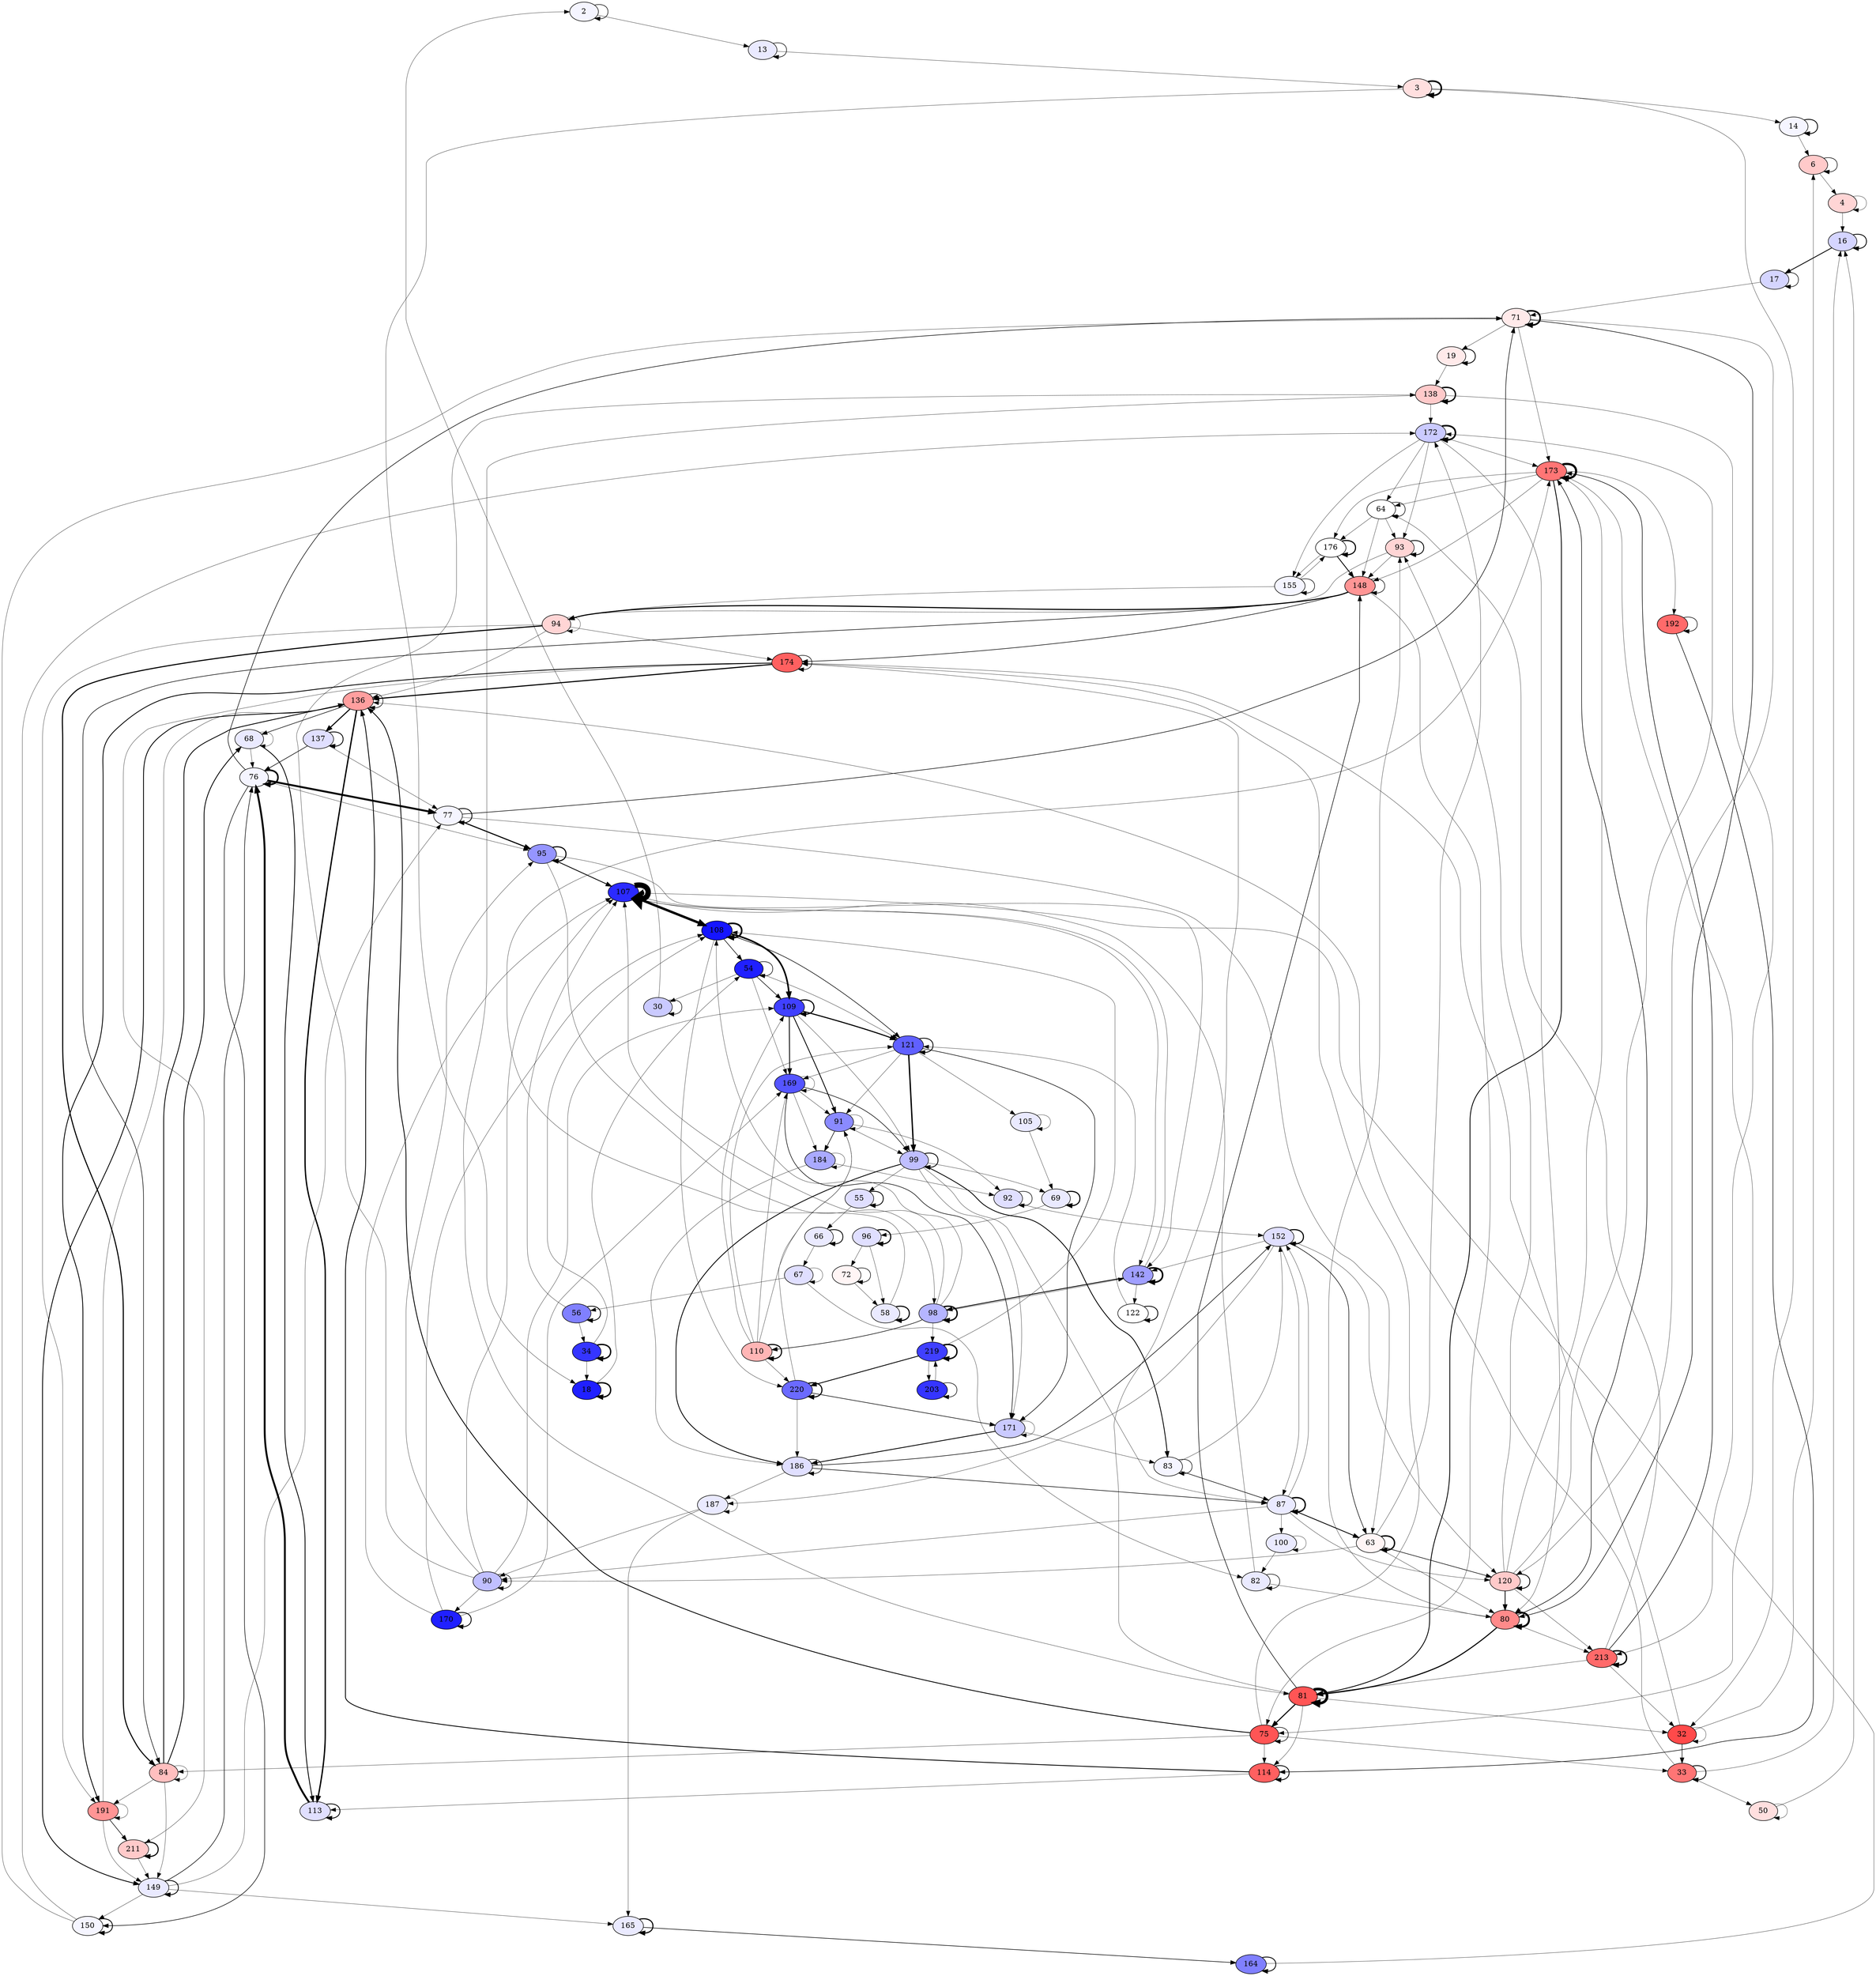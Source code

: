 digraph cluster_0 {
	graph [page="8.5,11",
		ratio=compress,
		size="100,100"
	];
	2	 [color=black,
		fillcolor="0.667,0.042,1.000",
		fontcolor=black,
		style=filled];
	2 -> 2	 [penwidth=1.000];
	13	 [color=black,
		fillcolor="0.667,0.083,1.000",
		fontcolor=black,
		style=filled];
	2 -> 13	 [penwidth=0.500];
	3	 [color=black,
		fillcolor="0.000,0.125,1.000",
		fontcolor=black,
		style=filled];
	3 -> 3	 [penwidth=3.000];
	14	 [color=black,
		fillcolor="0.667,0.042,1.000",
		fontcolor=black,
		style=filled];
	3 -> 14	 [penwidth=0.500];
	18	 [color=black,
		fillcolor="0.667,0.875,1.000",
		fontcolor=black,
		style=filled];
	3 -> 18	 [penwidth=0.500];
	32	 [color=black,
		fillcolor="0.000,0.708,1.000",
		fontcolor=black,
		style=filled];
	3 -> 32	 [penwidth=0.500];
	4	 [color=black,
		fillcolor="0.000,0.167,1.000",
		fontcolor=black,
		style=filled];
	4 -> 4	 [penwidth=0.500];
	16	 [color=black,
		fillcolor="0.667,0.167,1.000",
		fontcolor=black,
		style=filled];
	4 -> 16	 [penwidth=0.500];
	6	 [color=black,
		fillcolor="0.000,0.208,1.000",
		fontcolor=black,
		style=filled];
	6 -> 4	 [penwidth=0.500];
	6 -> 6	 [penwidth=1.000];
	13 -> 3	 [penwidth=0.500];
	13 -> 13	 [penwidth=1.000];
	14 -> 6	 [penwidth=0.500];
	14 -> 14	 [penwidth=1.500];
	16 -> 16	 [penwidth=1.500];
	17	 [color=black,
		fillcolor="0.667,0.167,1.000",
		fontcolor=black,
		style=filled];
	16 -> 17	 [penwidth=1.500];
	17 -> 17	 [penwidth=1.000];
	71	 [color=black,
		fillcolor="0.000,0.083,1.000",
		fontcolor=black,
		style=filled];
	17 -> 71	 [penwidth=0.500];
	18 -> 18	 [penwidth=2.500];
	54	 [color=black,
		fillcolor="0.667,0.875,1.000",
		fontcolor=black,
		style=filled];
	18 -> 54	 [penwidth=0.500];
	19	 [color=black,
		fillcolor="0.000,0.083,1.000",
		fontcolor=black,
		style=filled];
	19 -> 19	 [penwidth=1.500];
	138	 [color=black,
		fillcolor="0.000,0.208,1.000",
		fontcolor=black,
		style=filled];
	19 -> 138	 [penwidth=0.500];
	30	 [color=black,
		fillcolor="0.667,0.208,1.000",
		fontcolor=black,
		style=filled];
	30 -> 2	 [penwidth=0.500];
	30 -> 30	 [penwidth=1.000];
	32 -> 6	 [penwidth=0.500];
	32 -> 32	 [penwidth=0.500];
	33	 [color=black,
		fillcolor="0.000,0.542,1.000",
		fontcolor=black,
		style=filled];
	32 -> 33	 [penwidth=1.000];
	174	 [color=black,
		fillcolor="0.000,0.625,1.000",
		fontcolor=black,
		style=filled];
	32 -> 174	 [penwidth=0.500];
	33 -> 16	 [penwidth=0.500];
	33 -> 33	 [penwidth=1.500];
	50	 [color=black,
		fillcolor="0.000,0.125,1.000",
		fontcolor=black,
		style=filled];
	33 -> 50	 [penwidth=0.500];
	136	 [color=black,
		fillcolor="0.000,0.375,1.000",
		fontcolor=black,
		style=filled];
	33 -> 136	 [penwidth=0.500];
	34	 [color=black,
		fillcolor="0.667,0.792,1.000",
		fontcolor=black,
		style=filled];
	34 -> 18	 [penwidth=0.500];
	34 -> 34	 [penwidth=2.500];
	108	 [color=black,
		fillcolor="0.667,0.917,1.000",
		fontcolor=black,
		style=filled];
	34 -> 108	 [penwidth=0.500];
	50 -> 16	 [penwidth=0.500];
	50 -> 50	 [penwidth=0.500];
	54 -> 30	 [penwidth=0.500];
	54 -> 54	 [penwidth=1.000];
	109	 [color=black,
		fillcolor="0.667,0.750,1.000",
		fontcolor=black,
		style=filled];
	54 -> 109	 [penwidth=1.000];
	121	 [color=black,
		fillcolor="0.667,0.625,1.000",
		fontcolor=black,
		style=filled];
	54 -> 121	 [penwidth=0.500];
	169	 [color=black,
		fillcolor="0.667,0.667,1.000",
		fontcolor=black,
		style=filled];
	54 -> 169	 [penwidth=0.500];
	55	 [color=black,
		fillcolor="0.667,0.125,1.000",
		fontcolor=black,
		style=filled];
	55 -> 55	 [penwidth=1.500];
	66	 [color=black,
		fillcolor="0.667,0.083,1.000",
		fontcolor=black,
		style=filled];
	55 -> 66	 [penwidth=0.500];
	56	 [color=black,
		fillcolor="0.667,0.500,1.000",
		fontcolor=black,
		style=filled];
	56 -> 34	 [penwidth=0.500];
	56 -> 56	 [penwidth=1.500];
	107	 [color=black,
		fillcolor="0.667,0.833,1.000",
		fontcolor=black,
		style=filled];
	56 -> 107	 [penwidth=0.500];
	58	 [color=black,
		fillcolor="0.667,0.083,1.000",
		fontcolor=black,
		style=filled];
	58 -> 58	 [penwidth=2.000];
	173	 [color=black,
		fillcolor="0.000,0.542,1.000",
		fontcolor=black,
		style=filled];
	58 -> 173	 [penwidth=0.500];
	63	 [color=black,
		fillcolor="0.000,0.042,1.000",
		fontcolor=black,
		style=filled];
	63 -> 63	 [penwidth=2.500];
	80	 [color=black,
		fillcolor="0.000,0.458,1.000",
		fontcolor=black,
		style=filled];
	63 -> 80	 [penwidth=0.500];
	90	 [color=black,
		fillcolor="0.667,0.250,1.000",
		fontcolor=black,
		style=filled];
	63 -> 90	 [penwidth=0.500];
	120	 [color=black,
		fillcolor="0.000,0.208,1.000",
		fontcolor=black,
		style=filled];
	63 -> 120	 [penwidth=1.000];
	172	 [color=black,
		fillcolor="0.667,0.208,1.000",
		fontcolor=black,
		style=filled];
	63 -> 172	 [penwidth=0.500];
	64	 [color=black,
		fillcolor="0.000,0.000,1.000",
		fontcolor=black,
		style=filled];
	64 -> 64	 [penwidth=1.000];
	93	 [color=black,
		fillcolor="0.000,0.167,1.000",
		fontcolor=black,
		style=filled];
	64 -> 93	 [penwidth=0.500];
	148	 [color=black,
		fillcolor="0.000,0.417,1.000",
		fontcolor=black,
		style=filled];
	64 -> 148	 [penwidth=0.500];
	176	 [color=black,
		fillcolor="0.000,0.000,1.000",
		fontcolor=black,
		style=filled];
	64 -> 176	 [penwidth=0.500];
	66 -> 66	 [penwidth=1.500];
	67	 [color=black,
		fillcolor="0.667,0.125,1.000",
		fontcolor=black,
		style=filled];
	66 -> 67	 [penwidth=0.500];
	67 -> 56	 [penwidth=0.500];
	67 -> 67	 [penwidth=0.500];
	82	 [color=black,
		fillcolor="0.667,0.083,1.000",
		fontcolor=black,
		style=filled];
	67 -> 82	 [penwidth=0.500];
	68	 [color=black,
		fillcolor="0.667,0.083,1.000",
		fontcolor=black,
		style=filled];
	68 -> 68	 [penwidth=0.500];
	76	 [color=black,
		fillcolor="0.667,0.042,1.000",
		fontcolor=black,
		style=filled];
	68 -> 76	 [penwidth=0.500];
	113	 [color=black,
		fillcolor="0.667,0.125,1.000",
		fontcolor=black,
		style=filled];
	68 -> 113	 [penwidth=1.500];
	69	 [color=black,
		fillcolor="0.667,0.083,1.000",
		fontcolor=black,
		style=filled];
	69 -> 69	 [penwidth=2.000];
	96	 [color=black,
		fillcolor="0.667,0.125,1.000",
		fontcolor=black,
		style=filled];
	69 -> 96	 [penwidth=0.500];
	71 -> 19	 [penwidth=0.500];
	71 -> 71	 [penwidth=3.000];
	71 -> 80	 [penwidth=1.000];
	71 -> 120	 [penwidth=0.500];
	71 -> 173	 [penwidth=0.500];
	72	 [color=black,
		fillcolor="0.000,0.042,1.000",
		fontcolor=black,
		style=filled];
	72 -> 58	 [penwidth=0.500];
	72 -> 72	 [penwidth=1.000];
	75	 [color=black,
		fillcolor="0.000,0.667,1.000",
		fontcolor=black,
		style=filled];
	75 -> 33	 [penwidth=0.500];
	75 -> 75	 [penwidth=1.000];
	84	 [color=black,
		fillcolor="0.000,0.250,1.000",
		fontcolor=black,
		style=filled];
	75 -> 84	 [penwidth=0.500];
	114	 [color=black,
		fillcolor="0.000,0.625,1.000",
		fontcolor=black,
		style=filled];
	75 -> 114	 [penwidth=0.500];
	75 -> 136	 [penwidth=1.500];
	75 -> 174	 [penwidth=0.500];
	76 -> 71	 [penwidth=1.000];
	76 -> 76	 [penwidth=3.000];
	77	 [color=black,
		fillcolor="0.667,0.042,1.000",
		fontcolor=black,
		style=filled];
	76 -> 77	 [penwidth=3.500];
	95	 [color=black,
		fillcolor="0.667,0.417,1.000",
		fontcolor=black,
		style=filled];
	76 -> 95	 [penwidth=0.500];
	150	 [color=black,
		fillcolor="0.667,0.042,1.000",
		fontcolor=black,
		style=filled];
	76 -> 150	 [penwidth=1.000];
	77 -> 63	 [penwidth=0.500];
	77 -> 71	 [penwidth=1.000];
	77 -> 77	 [penwidth=1.500];
	77 -> 95	 [penwidth=2.000];
	80 -> 80	 [penwidth=3.500];
	81	 [color=black,
		fillcolor="0.000,0.667,1.000",
		fontcolor=black,
		style=filled];
	80 -> 81	 [penwidth=2.000];
	80 -> 93	 [penwidth=0.500];
	80 -> 173	 [penwidth=1.000];
	213	 [color=black,
		fillcolor="0.000,0.583,1.000",
		fontcolor=black,
		style=filled];
	80 -> 213	 [penwidth=0.500];
	81 -> 32	 [penwidth=0.500];
	81 -> 75	 [penwidth=2.000];
	81 -> 81	 [penwidth=5.000];
	81 -> 114	 [penwidth=0.500];
	81 -> 148	 [penwidth=1.000];
	81 -> 174	 [penwidth=0.500];
	82 -> 80	 [penwidth=0.500];
	82 -> 82	 [penwidth=1.000];
	82 -> 107	 [penwidth=0.500];
	83	 [color=black,
		fillcolor="0.667,0.042,1.000",
		fontcolor=black,
		style=filled];
	83 -> 83	 [penwidth=1.000];
	87	 [color=black,
		fillcolor="0.667,0.083,1.000",
		fontcolor=black,
		style=filled];
	83 -> 87	 [penwidth=1.000];
	152	 [color=black,
		fillcolor="0.667,0.125,1.000",
		fontcolor=black,
		style=filled];
	83 -> 152	 [penwidth=0.500];
	84 -> 68	 [penwidth=1.500];
	84 -> 84	 [penwidth=0.500];
	84 -> 136	 [penwidth=1.500];
	149	 [color=black,
		fillcolor="0.667,0.083,1.000",
		fontcolor=black,
		style=filled];
	84 -> 149	 [penwidth=0.500];
	191	 [color=black,
		fillcolor="0.000,0.417,1.000",
		fontcolor=black,
		style=filled];
	84 -> 191	 [penwidth=0.500];
	87 -> 63	 [penwidth=1.500];
	87 -> 87	 [penwidth=2.500];
	87 -> 90	 [penwidth=0.500];
	100	 [color=black,
		fillcolor="0.667,0.083,1.000",
		fontcolor=black,
		style=filled];
	87 -> 100	 [penwidth=0.500];
	87 -> 120	 [penwidth=0.500];
	87 -> 152	 [penwidth=0.500];
	90 -> 90	 [penwidth=1.000];
	90 -> 95	 [penwidth=0.500];
	90 -> 107	 [penwidth=0.500];
	90 -> 109	 [penwidth=0.500];
	90 -> 138	 [penwidth=0.500];
	170	 [color=black,
		fillcolor="0.667,0.875,1.000",
		fontcolor=black,
		style=filled];
	90 -> 170	 [penwidth=0.500];
	91	 [color=black,
		fillcolor="0.667,0.458,1.000",
		fontcolor=black,
		style=filled];
	91 -> 91	 [penwidth=0.500];
	92	 [color=black,
		fillcolor="0.667,0.125,1.000",
		fontcolor=black,
		style=filled];
	91 -> 92	 [penwidth=0.500];
	99	 [color=black,
		fillcolor="0.667,0.250,1.000",
		fontcolor=black,
		style=filled];
	91 -> 99	 [penwidth=0.500];
	184	 [color=black,
		fillcolor="0.667,0.333,1.000",
		fontcolor=black,
		style=filled];
	91 -> 184	 [penwidth=1.000];
	92 -> 92	 [penwidth=1.000];
	92 -> 152	 [penwidth=0.500];
	93 -> 93	 [penwidth=1.500];
	94	 [color=black,
		fillcolor="0.000,0.167,1.000",
		fontcolor=black,
		style=filled];
	93 -> 94	 [penwidth=0.500];
	93 -> 148	 [penwidth=0.500];
	94 -> 84	 [penwidth=2.000];
	94 -> 94	 [penwidth=0.500];
	94 -> 136	 [penwidth=0.500];
	94 -> 174	 [penwidth=0.500];
	94 -> 191	 [penwidth=0.500];
	95 -> 95	 [penwidth=2.000];
	98	 [color=black,
		fillcolor="0.667,0.292,1.000",
		fontcolor=black,
		style=filled];
	95 -> 98	 [penwidth=0.500];
	95 -> 107	 [penwidth=1.500];
	142	 [color=black,
		fillcolor="0.667,0.375,1.000",
		fontcolor=black,
		style=filled];
	95 -> 142	 [penwidth=0.500];
	96 -> 58	 [penwidth=0.500];
	96 -> 72	 [penwidth=0.500];
	96 -> 96	 [penwidth=2.000];
	98 -> 98	 [penwidth=2.500];
	98 -> 107	 [penwidth=0.500];
	98 -> 108	 [penwidth=0.500];
	110	 [color=black,
		fillcolor="0.000,0.292,1.000",
		fontcolor=black,
		style=filled];
	98 -> 110	 [penwidth=1.000];
	98 -> 142	 [penwidth=0.500];
	219	 [color=black,
		fillcolor="0.667,0.750,1.000",
		fontcolor=black,
		style=filled];
	98 -> 219	 [penwidth=0.500];
	99 -> 55	 [penwidth=0.500];
	99 -> 69	 [penwidth=0.500];
	99 -> 83	 [penwidth=1.500];
	99 -> 87	 [penwidth=0.500];
	99 -> 99	 [penwidth=1.500];
	171	 [color=black,
		fillcolor="0.667,0.208,1.000",
		fontcolor=black,
		style=filled];
	99 -> 171	 [penwidth=0.500];
	186	 [color=black,
		fillcolor="0.667,0.125,1.000",
		fontcolor=black,
		style=filled];
	99 -> 186	 [penwidth=1.500];
	100 -> 82	 [penwidth=0.500];
	100 -> 100	 [penwidth=0.500];
	105	 [color=black,
		fillcolor="0.667,0.083,1.000",
		fontcolor=black,
		style=filled];
	105 -> 69	 [penwidth=0.500];
	105 -> 105	 [penwidth=0.500];
	107 -> 107	 [penwidth=10.000];
	107 -> 108	 [penwidth=4.500];
	107 -> 142	 [penwidth=0.500];
	108 -> 54	 [penwidth=1.000];
	108 -> 108	 [penwidth=3.000];
	108 -> 109	 [penwidth=3.000];
	108 -> 121	 [penwidth=1.000];
	220	 [color=black,
		fillcolor="0.667,0.583,1.000",
		fontcolor=black,
		style=filled];
	108 -> 220	 [penwidth=0.500];
	109 -> 91	 [penwidth=1.500];
	109 -> 99	 [penwidth=0.500];
	109 -> 109	 [penwidth=2.000];
	109 -> 121	 [penwidth=2.000];
	109 -> 169	 [penwidth=1.500];
	110 -> 91	 [penwidth=0.500];
	110 -> 109	 [penwidth=0.500];
	110 -> 110	 [penwidth=2.000];
	110 -> 121	 [penwidth=0.500];
	110 -> 169	 [penwidth=0.500];
	110 -> 220	 [penwidth=0.500];
	113 -> 76	 [penwidth=3.500];
	113 -> 113	 [penwidth=1.500];
	114 -> 113	 [penwidth=0.500];
	114 -> 114	 [penwidth=1.500];
	114 -> 136	 [penwidth=1.500];
	120 -> 80	 [penwidth=1.500];
	120 -> 93	 [penwidth=0.500];
	120 -> 120	 [penwidth=1.500];
	120 -> 172	 [penwidth=0.500];
	120 -> 173	 [penwidth=0.500];
	120 -> 213	 [penwidth=0.500];
	121 -> 91	 [penwidth=0.500];
	121 -> 99	 [penwidth=2.500];
	121 -> 105	 [penwidth=0.500];
	121 -> 121	 [penwidth=1.500];
	121 -> 169	 [penwidth=0.500];
	121 -> 171	 [penwidth=1.000];
	122	 [color=black,
		fillcolor="0.000,0.000,1.000",
		fontcolor=black,
		style=filled];
	122 -> 121	 [penwidth=0.500];
	122 -> 122	 [penwidth=1.500];
	136 -> 68	 [penwidth=1.000];
	136 -> 113	 [penwidth=2.500];
	136 -> 136	 [penwidth=1.000];
	137	 [color=black,
		fillcolor="0.667,0.125,1.000",
		fontcolor=black,
		style=filled];
	136 -> 137	 [penwidth=2.000];
	136 -> 149	 [penwidth=1.500];
	137 -> 76	 [penwidth=1.000];
	137 -> 77	 [penwidth=0.500];
	137 -> 137	 [penwidth=1.500];
	138 -> 81	 [penwidth=0.500];
	138 -> 138	 [penwidth=2.500];
	138 -> 172	 [penwidth=0.500];
	138 -> 213	 [penwidth=0.500];
	142 -> 98	 [penwidth=1.500];
	142 -> 107	 [penwidth=0.500];
	142 -> 122	 [penwidth=0.500];
	142 -> 142	 [penwidth=3.000];
	148 -> 75	 [penwidth=0.500];
	148 -> 84	 [penwidth=1.000];
	148 -> 94	 [penwidth=2.000];
	148 -> 148	 [penwidth=1.000];
	148 -> 174	 [penwidth=1.000];
	149 -> 76	 [penwidth=1.000];
	149 -> 77	 [penwidth=0.500];
	149 -> 149	 [penwidth=1.500];
	149 -> 150	 [penwidth=0.500];
	165	 [color=black,
		fillcolor="0.667,0.083,1.000",
		fontcolor=black,
		style=filled];
	149 -> 165	 [penwidth=0.500];
	150 -> 71	 [penwidth=0.500];
	150 -> 150	 [penwidth=1.500];
	150 -> 172	 [penwidth=0.500];
	152 -> 63	 [penwidth=1.000];
	152 -> 87	 [penwidth=0.500];
	152 -> 120	 [penwidth=0.500];
	152 -> 142	 [penwidth=0.500];
	152 -> 152	 [penwidth=2.000];
	187	 [color=black,
		fillcolor="0.667,0.083,1.000",
		fontcolor=black,
		style=filled];
	152 -> 187	 [penwidth=0.500];
	155	 [color=black,
		fillcolor="0.667,0.042,1.000",
		fontcolor=black,
		style=filled];
	155 -> 94	 [penwidth=0.500];
	155 -> 155	 [penwidth=1.000];
	155 -> 176	 [penwidth=0.500];
	164	 [color=black,
		fillcolor="0.667,0.500,1.000",
		fontcolor=black,
		style=filled];
	164 -> 107	 [penwidth=0.500];
	164 -> 164	 [penwidth=1.500];
	165 -> 164	 [penwidth=1.000];
	165 -> 165	 [penwidth=2.000];
	169 -> 91	 [penwidth=0.500];
	169 -> 99	 [penwidth=1.000];
	169 -> 169	 [penwidth=0.500];
	169 -> 171	 [penwidth=1.000];
	169 -> 184	 [penwidth=0.500];
	170 -> 107	 [penwidth=0.500];
	170 -> 108	 [penwidth=0.500];
	170 -> 169	 [penwidth=0.500];
	170 -> 170	 [penwidth=1.500];
	171 -> 83	 [penwidth=0.500];
	171 -> 171	 [penwidth=0.500];
	171 -> 186	 [penwidth=1.500];
	172 -> 64	 [penwidth=0.500];
	172 -> 80	 [penwidth=0.500];
	172 -> 93	 [penwidth=0.500];
	172 -> 155	 [penwidth=0.500];
	172 -> 172	 [penwidth=3.000];
	172 -> 173	 [penwidth=0.500];
	173 -> 64	 [penwidth=0.500];
	173 -> 75	 [penwidth=0.500];
	173 -> 81	 [penwidth=1.500];
	173 -> 148	 [penwidth=0.500];
	173 -> 173	 [penwidth=4.000];
	173 -> 176	 [penwidth=0.500];
	192	 [color=black,
		fillcolor="0.000,0.583,1.000",
		fontcolor=black,
		style=filled];
	173 -> 192	 [penwidth=0.500];
	174 -> 136	 [penwidth=2.000];
	174 -> 174	 [penwidth=1.000];
	174 -> 191	 [penwidth=1.500];
	211	 [color=black,
		fillcolor="0.000,0.208,1.000",
		fontcolor=black,
		style=filled];
	174 -> 211	 [penwidth=0.500];
	176 -> 148	 [penwidth=1.500];
	176 -> 155	 [penwidth=0.500];
	176 -> 176	 [penwidth=2.000];
	184 -> 92	 [penwidth=0.500];
	184 -> 184	 [penwidth=0.500];
	184 -> 186	 [penwidth=0.500];
	186 -> 87	 [penwidth=1.000];
	186 -> 152	 [penwidth=1.000];
	186 -> 186	 [penwidth=1.000];
	186 -> 187	 [penwidth=0.500];
	187 -> 90	 [penwidth=0.500];
	187 -> 165	 [penwidth=0.500];
	187 -> 187	 [penwidth=0.500];
	191 -> 136	 [penwidth=0.500];
	191 -> 149	 [penwidth=0.500];
	191 -> 191	 [penwidth=0.500];
	191 -> 211	 [penwidth=1.000];
	192 -> 114	 [penwidth=1.000];
	192 -> 192	 [penwidth=1.000];
	203	 [color=black,
		fillcolor="0.667,0.792,1.000",
		fontcolor=black,
		style=filled];
	203 -> 203	 [penwidth=1.000];
	203 -> 219	 [penwidth=0.500];
	211 -> 149	 [penwidth=0.500];
	211 -> 211	 [penwidth=2.000];
	213 -> 32	 [penwidth=0.500];
	213 -> 64	 [penwidth=0.500];
	213 -> 81	 [penwidth=0.500];
	213 -> 173	 [penwidth=1.000];
	213 -> 213	 [penwidth=2.500];
	219 -> 108	 [penwidth=0.500];
	219 -> 203	 [penwidth=0.500];
	219 -> 219	 [penwidth=2.500];
	219 -> 220	 [penwidth=1.500];
	220 -> 91	 [penwidth=0.500];
	220 -> 171	 [penwidth=1.000];
	220 -> 186	 [penwidth=0.500];
	220 -> 220	 [penwidth=2.000];
}
digraph scc_map {
	cluster_0;
}
